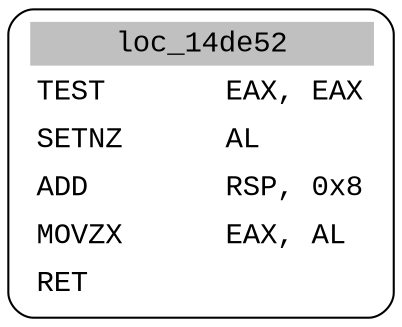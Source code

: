 digraph asm_graph {
1941 [
shape="Mrecord" fontname="Courier New"label =<<table border="0" cellborder="0" cellpadding="3"><tr><td align="center" colspan="2" bgcolor="grey">loc_14de52</td></tr><tr><td align="left">TEST       EAX, EAX</td></tr><tr><td align="left">SETNZ      AL</td></tr><tr><td align="left">ADD        RSP, 0x8</td></tr><tr><td align="left">MOVZX      EAX, AL</td></tr><tr><td align="left">RET        </td></tr></table>> ];
}